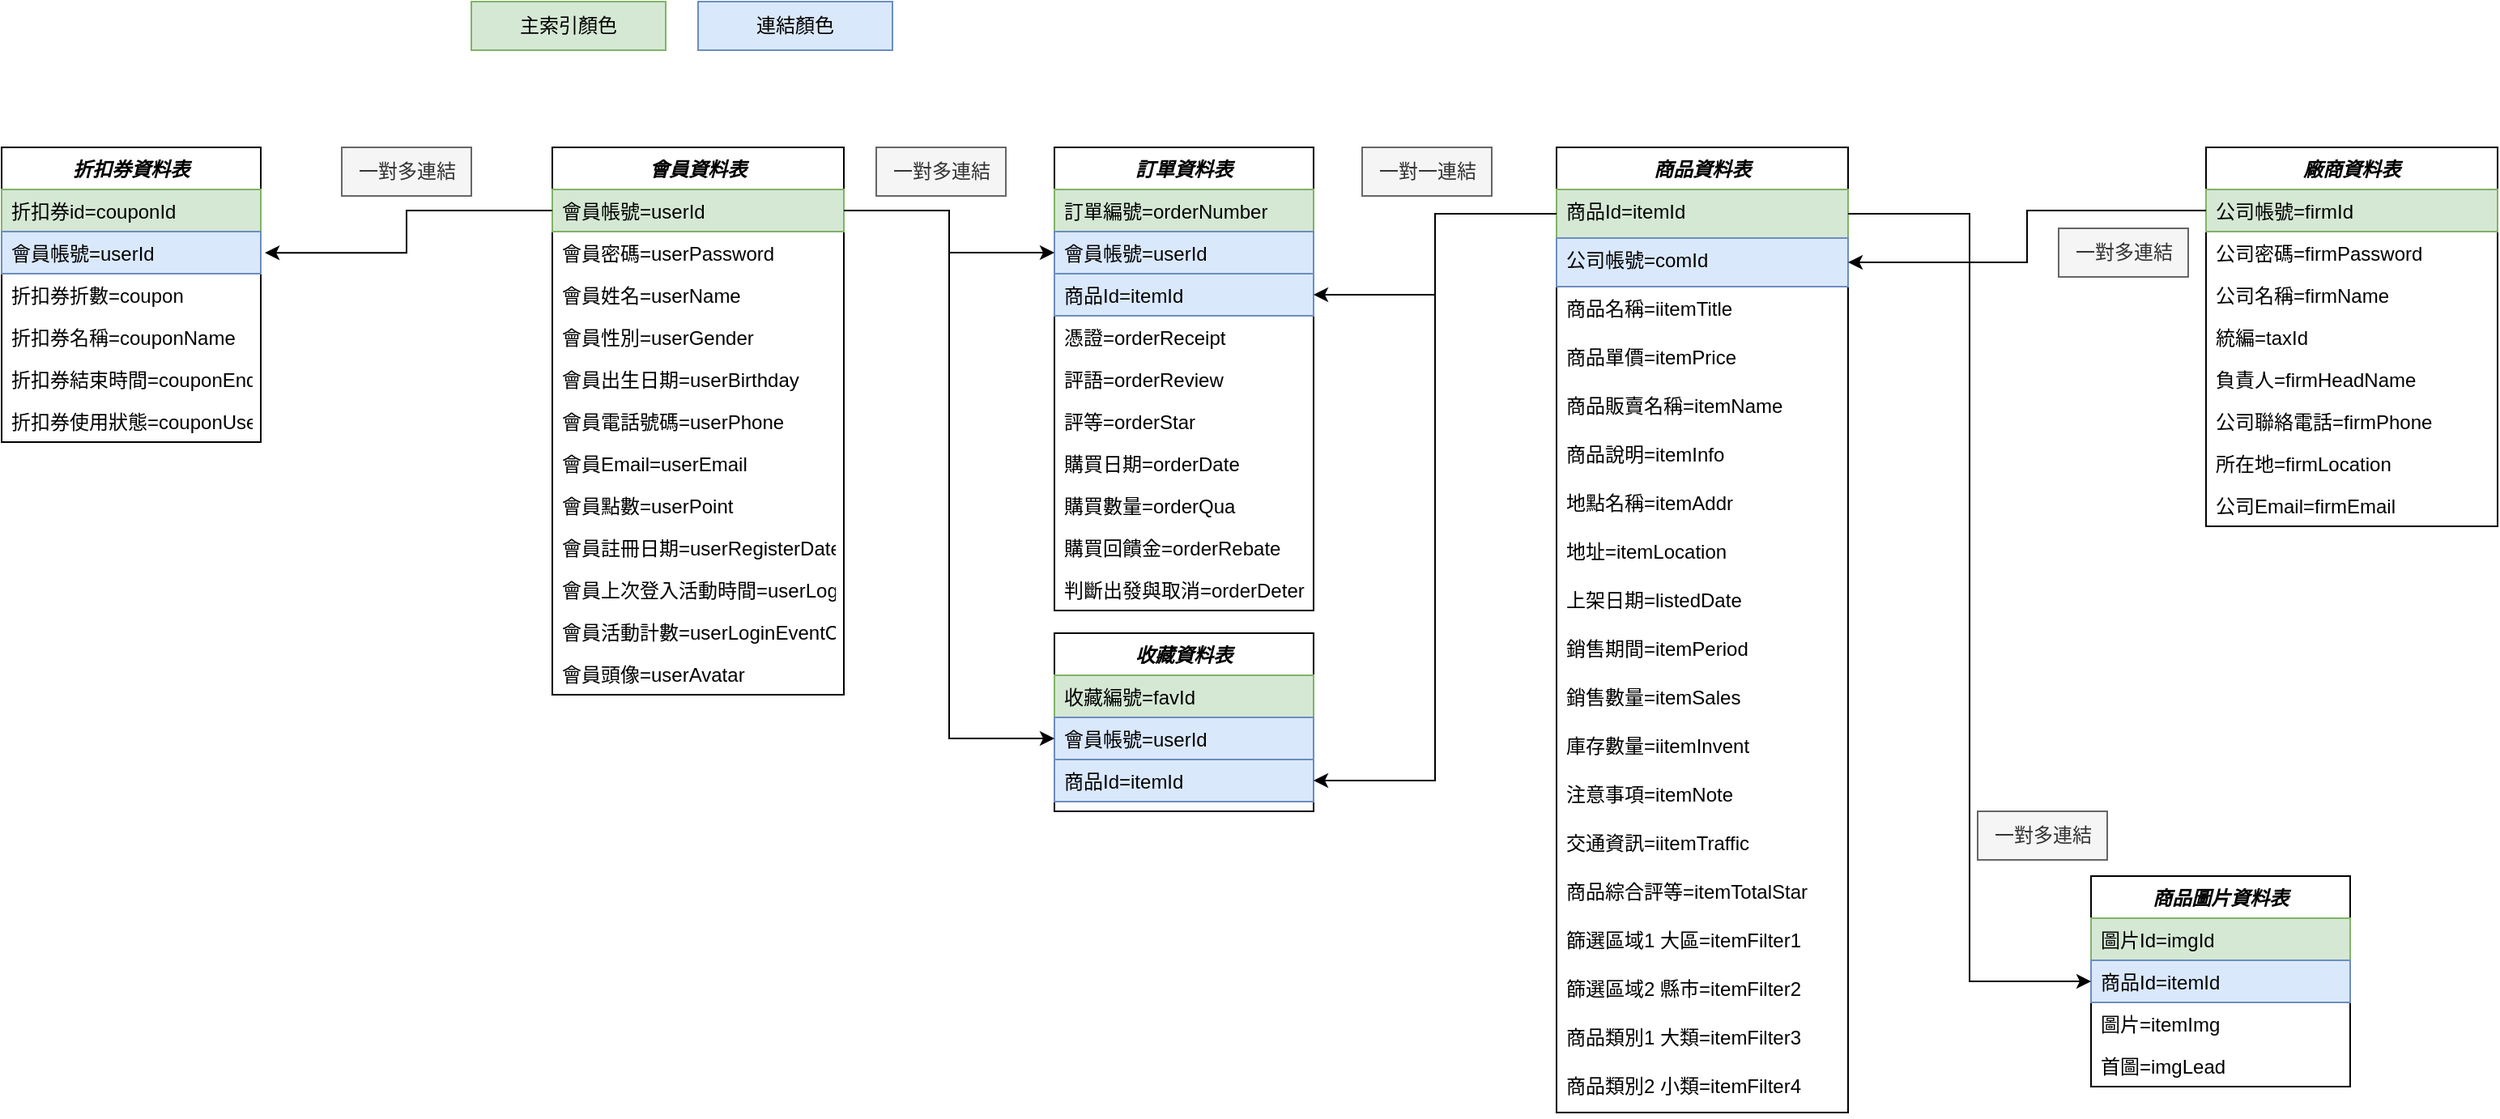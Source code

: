 <mxfile version="20.6.0" type="google"><diagram id="C5RBs43oDa-KdzZeNtuy" name="Page-1"><mxGraphModel grid="1" page="1" gridSize="10" guides="1" tooltips="1" connect="1" arrows="1" fold="1" pageScale="1" pageWidth="827" pageHeight="1169" math="0" shadow="0"><root><mxCell id="WIyWlLk6GJQsqaUBKTNV-0"/><mxCell id="WIyWlLk6GJQsqaUBKTNV-1" parent="WIyWlLk6GJQsqaUBKTNV-0"/><mxCell id="zkfFHV4jXpPFQw0GAbJ--0" value="會員資料表" style="swimlane;fontStyle=3;align=center;verticalAlign=top;childLayout=stackLayout;horizontal=1;startSize=26;horizontalStack=0;resizeParent=1;resizeLast=0;collapsible=1;marginBottom=0;rounded=0;shadow=0;strokeWidth=1;" vertex="1" parent="WIyWlLk6GJQsqaUBKTNV-1"><mxGeometry x="220" y="120" width="180" height="338" as="geometry"><mxRectangle x="220" y="120" width="160" height="26" as="alternateBounds"/></mxGeometry></mxCell><mxCell id="zkfFHV4jXpPFQw0GAbJ--1" value="會員帳號=userId" style="text;align=left;verticalAlign=top;spacingLeft=4;spacingRight=4;overflow=hidden;rotatable=0;points=[[0,0.5],[1,0.5]];portConstraint=eastwest;fillColor=#d5e8d4;strokeColor=#82b366;" vertex="1" parent="zkfFHV4jXpPFQw0GAbJ--0"><mxGeometry y="26" width="180" height="26" as="geometry"/></mxCell><mxCell id="zkfFHV4jXpPFQw0GAbJ--2" value="會員密碼=userPassword" style="text;align=left;verticalAlign=top;spacingLeft=4;spacingRight=4;overflow=hidden;rotatable=0;points=[[0,0.5],[1,0.5]];portConstraint=eastwest;rounded=0;shadow=0;html=0;" vertex="1" parent="zkfFHV4jXpPFQw0GAbJ--0"><mxGeometry y="52" width="180" height="26" as="geometry"/></mxCell><mxCell id="zkfFHV4jXpPFQw0GAbJ--3" value="會員姓名=userName" style="text;align=left;verticalAlign=top;spacingLeft=4;spacingRight=4;overflow=hidden;rotatable=0;points=[[0,0.5],[1,0.5]];portConstraint=eastwest;rounded=0;shadow=0;html=0;" vertex="1" parent="zkfFHV4jXpPFQw0GAbJ--0"><mxGeometry y="78" width="180" height="26" as="geometry"/></mxCell><mxCell id="1BWTuP1ZkmqVPDCLFs6c-0" value="會員性別=userGender" style="text;align=left;verticalAlign=top;spacingLeft=4;spacingRight=4;overflow=hidden;rotatable=0;points=[[0,0.5],[1,0.5]];portConstraint=eastwest;rounded=0;shadow=0;html=0;" vertex="1" parent="zkfFHV4jXpPFQw0GAbJ--0"><mxGeometry y="104" width="180" height="26" as="geometry"/></mxCell><mxCell id="1BWTuP1ZkmqVPDCLFs6c-1" value="會員出生日期=userBirthday" style="text;align=left;verticalAlign=top;spacingLeft=4;spacingRight=4;overflow=hidden;rotatable=0;points=[[0,0.5],[1,0.5]];portConstraint=eastwest;rounded=0;shadow=0;html=0;" vertex="1" parent="zkfFHV4jXpPFQw0GAbJ--0"><mxGeometry y="130" width="180" height="26" as="geometry"/></mxCell><mxCell id="1BWTuP1ZkmqVPDCLFs6c-2" value="會員電話號碼=userPhone" style="text;align=left;verticalAlign=top;spacingLeft=4;spacingRight=4;overflow=hidden;rotatable=0;points=[[0,0.5],[1,0.5]];portConstraint=eastwest;rounded=0;shadow=0;html=0;" vertex="1" parent="zkfFHV4jXpPFQw0GAbJ--0"><mxGeometry y="156" width="180" height="26" as="geometry"/></mxCell><mxCell id="1BWTuP1ZkmqVPDCLFs6c-3" value="會員Email=userEmail" style="text;align=left;verticalAlign=top;spacingLeft=4;spacingRight=4;overflow=hidden;rotatable=0;points=[[0,0.5],[1,0.5]];portConstraint=eastwest;rounded=0;shadow=0;html=0;" vertex="1" parent="zkfFHV4jXpPFQw0GAbJ--0"><mxGeometry y="182" width="180" height="26" as="geometry"/></mxCell><mxCell id="1BWTuP1ZkmqVPDCLFs6c-4" value="會員點數=userPoint" style="text;align=left;verticalAlign=top;spacingLeft=4;spacingRight=4;overflow=hidden;rotatable=0;points=[[0,0.5],[1,0.5]];portConstraint=eastwest;rounded=0;shadow=0;html=0;" vertex="1" parent="zkfFHV4jXpPFQw0GAbJ--0"><mxGeometry y="208" width="180" height="26" as="geometry"/></mxCell><mxCell id="1BWTuP1ZkmqVPDCLFs6c-5" value="會員註冊日期=userRegisterDate" style="text;align=left;verticalAlign=top;spacingLeft=4;spacingRight=4;overflow=hidden;rotatable=0;points=[[0,0.5],[1,0.5]];portConstraint=eastwest;rounded=0;shadow=0;html=0;" vertex="1" parent="zkfFHV4jXpPFQw0GAbJ--0"><mxGeometry y="234" width="180" height="26" as="geometry"/></mxCell><mxCell id="1BWTuP1ZkmqVPDCLFs6c-6" value="會員上次登入活動時間=userLoginEventTime" style="text;align=left;verticalAlign=top;spacingLeft=4;spacingRight=4;overflow=hidden;rotatable=0;points=[[0,0.5],[1,0.5]];portConstraint=eastwest;rounded=0;shadow=0;html=0;" vertex="1" parent="zkfFHV4jXpPFQw0GAbJ--0"><mxGeometry y="260" width="180" height="26" as="geometry"/></mxCell><mxCell id="Yk7fRO5Ll-FWv6Y4G2nv-0" value="會員活動計數=userLoginEventCount" style="text;align=left;verticalAlign=top;spacingLeft=4;spacingRight=4;overflow=hidden;rotatable=0;points=[[0,0.5],[1,0.5]];portConstraint=eastwest;rounded=0;shadow=0;html=0;" vertex="1" parent="zkfFHV4jXpPFQw0GAbJ--0"><mxGeometry y="286" width="180" height="26" as="geometry"/></mxCell><mxCell id="Yk7fRO5Ll-FWv6Y4G2nv-1" value="會員頭像=userAvatar" style="text;align=left;verticalAlign=top;spacingLeft=4;spacingRight=4;overflow=hidden;rotatable=0;points=[[0,0.5],[1,0.5]];portConstraint=eastwest;rounded=0;shadow=0;html=0;" vertex="1" parent="zkfFHV4jXpPFQw0GAbJ--0"><mxGeometry y="312" width="180" height="26" as="geometry"/></mxCell><mxCell id="zkfFHV4jXpPFQw0GAbJ--17" value="訂單資料表" style="swimlane;fontStyle=3;align=center;verticalAlign=top;childLayout=stackLayout;horizontal=1;startSize=26;horizontalStack=0;resizeParent=1;resizeLast=0;collapsible=1;marginBottom=0;rounded=0;shadow=0;strokeWidth=1;" vertex="1" parent="WIyWlLk6GJQsqaUBKTNV-1"><mxGeometry x="530" y="120" width="160" height="286" as="geometry"><mxRectangle x="550" y="140" width="160" height="26" as="alternateBounds"/></mxGeometry></mxCell><mxCell id="zkfFHV4jXpPFQw0GAbJ--18" value="訂單編號=orderNumber" style="text;align=left;verticalAlign=top;spacingLeft=4;spacingRight=4;overflow=hidden;rotatable=0;points=[[0,0.5],[1,0.5]];portConstraint=eastwest;fillColor=#d5e8d4;strokeColor=#82b366;" vertex="1" parent="zkfFHV4jXpPFQw0GAbJ--17"><mxGeometry y="26" width="160" height="26" as="geometry"/></mxCell><mxCell id="zkfFHV4jXpPFQw0GAbJ--19" value="會員帳號=userId" style="text;align=left;verticalAlign=top;spacingLeft=4;spacingRight=4;overflow=hidden;rotatable=0;points=[[0,0.5],[1,0.5]];portConstraint=eastwest;rounded=0;shadow=0;html=0;fillColor=#dae8fc;strokeColor=#6c8ebf;" vertex="1" parent="zkfFHV4jXpPFQw0GAbJ--17"><mxGeometry y="52" width="160" height="26" as="geometry"/></mxCell><mxCell id="zkfFHV4jXpPFQw0GAbJ--20" value="商品Id=itemId" style="text;align=left;verticalAlign=top;spacingLeft=4;spacingRight=4;overflow=hidden;rotatable=0;points=[[0,0.5],[1,0.5]];portConstraint=eastwest;rounded=0;shadow=0;html=0;fillColor=#dae8fc;strokeColor=#6c8ebf;" vertex="1" parent="zkfFHV4jXpPFQw0GAbJ--17"><mxGeometry y="78" width="160" height="26" as="geometry"/></mxCell><mxCell id="zkfFHV4jXpPFQw0GAbJ--21" value="憑證=orderReceipt" style="text;align=left;verticalAlign=top;spacingLeft=4;spacingRight=4;overflow=hidden;rotatable=0;points=[[0,0.5],[1,0.5]];portConstraint=eastwest;rounded=0;shadow=0;html=0;" vertex="1" parent="zkfFHV4jXpPFQw0GAbJ--17"><mxGeometry y="104" width="160" height="26" as="geometry"/></mxCell><mxCell id="zkfFHV4jXpPFQw0GAbJ--22" value="評語=orderReview" style="text;align=left;verticalAlign=top;spacingLeft=4;spacingRight=4;overflow=hidden;rotatable=0;points=[[0,0.5],[1,0.5]];portConstraint=eastwest;rounded=0;shadow=0;html=0;" vertex="1" parent="zkfFHV4jXpPFQw0GAbJ--17"><mxGeometry y="130" width="160" height="26" as="geometry"/></mxCell><mxCell id="1BWTuP1ZkmqVPDCLFs6c-7" value="評等=orderStar" style="text;align=left;verticalAlign=top;spacingLeft=4;spacingRight=4;overflow=hidden;rotatable=0;points=[[0,0.5],[1,0.5]];portConstraint=eastwest;rounded=0;shadow=0;html=0;" vertex="1" parent="zkfFHV4jXpPFQw0GAbJ--17"><mxGeometry y="156" width="160" height="26" as="geometry"/></mxCell><mxCell id="1BWTuP1ZkmqVPDCLFs6c-8" value="購買日期=orderDate" style="text;align=left;verticalAlign=top;spacingLeft=4;spacingRight=4;overflow=hidden;rotatable=0;points=[[0,0.5],[1,0.5]];portConstraint=eastwest;rounded=0;shadow=0;html=0;" vertex="1" parent="zkfFHV4jXpPFQw0GAbJ--17"><mxGeometry y="182" width="160" height="26" as="geometry"/></mxCell><mxCell id="1BWTuP1ZkmqVPDCLFs6c-9" value="購買數量=orderQua" style="text;align=left;verticalAlign=top;spacingLeft=4;spacingRight=4;overflow=hidden;rotatable=0;points=[[0,0.5],[1,0.5]];portConstraint=eastwest;rounded=0;shadow=0;html=0;" vertex="1" parent="zkfFHV4jXpPFQw0GAbJ--17"><mxGeometry y="208" width="160" height="26" as="geometry"/></mxCell><mxCell id="Yk7fRO5Ll-FWv6Y4G2nv-2" value="購買回饋金=orderRebate" style="text;align=left;verticalAlign=top;spacingLeft=4;spacingRight=4;overflow=hidden;rotatable=0;points=[[0,0.5],[1,0.5]];portConstraint=eastwest;rounded=0;shadow=0;html=0;" vertex="1" parent="zkfFHV4jXpPFQw0GAbJ--17"><mxGeometry y="234" width="160" height="26" as="geometry"/></mxCell><mxCell id="maeQpewCLEHT7eXrX7K9-0" value="判斷出發與取消=orderDeter" style="text;align=left;verticalAlign=top;spacingLeft=4;spacingRight=4;overflow=hidden;rotatable=0;points=[[0,0.5],[1,0.5]];portConstraint=eastwest;rounded=0;shadow=0;html=0;" vertex="1" parent="zkfFHV4jXpPFQw0GAbJ--17"><mxGeometry y="260" width="160" height="26" as="geometry"/></mxCell><mxCell id="1BWTuP1ZkmqVPDCLFs6c-11" value="廠商資料表" style="swimlane;fontStyle=3;align=center;verticalAlign=top;childLayout=stackLayout;horizontal=1;startSize=26;horizontalStack=0;resizeParent=1;resizeLast=0;collapsible=1;marginBottom=0;rounded=0;shadow=0;strokeWidth=1;" vertex="1" parent="WIyWlLk6GJQsqaUBKTNV-1"><mxGeometry x="1241" y="120" width="180" height="234" as="geometry"><mxRectangle x="220" y="120" width="160" height="26" as="alternateBounds"/></mxGeometry></mxCell><mxCell id="1BWTuP1ZkmqVPDCLFs6c-12" value="公司帳號=firmId" style="text;align=left;verticalAlign=top;spacingLeft=4;spacingRight=4;overflow=hidden;rotatable=0;points=[[0,0.5],[1,0.5]];portConstraint=eastwest;fillColor=#d5e8d4;strokeColor=#82b366;" vertex="1" parent="1BWTuP1ZkmqVPDCLFs6c-11"><mxGeometry y="26" width="180" height="26" as="geometry"/></mxCell><mxCell id="1BWTuP1ZkmqVPDCLFs6c-13" value="公司密碼=firmPassword" style="text;align=left;verticalAlign=top;spacingLeft=4;spacingRight=4;overflow=hidden;rotatable=0;points=[[0,0.5],[1,0.5]];portConstraint=eastwest;rounded=0;shadow=0;html=0;" vertex="1" parent="1BWTuP1ZkmqVPDCLFs6c-11"><mxGeometry y="52" width="180" height="26" as="geometry"/></mxCell><mxCell id="1BWTuP1ZkmqVPDCLFs6c-14" value="公司名稱=firmName" style="text;align=left;verticalAlign=top;spacingLeft=4;spacingRight=4;overflow=hidden;rotatable=0;points=[[0,0.5],[1,0.5]];portConstraint=eastwest;rounded=0;shadow=0;html=0;" vertex="1" parent="1BWTuP1ZkmqVPDCLFs6c-11"><mxGeometry y="78" width="180" height="26" as="geometry"/></mxCell><mxCell id="1BWTuP1ZkmqVPDCLFs6c-15" value="統編=taxId" style="text;align=left;verticalAlign=top;spacingLeft=4;spacingRight=4;overflow=hidden;rotatable=0;points=[[0,0.5],[1,0.5]];portConstraint=eastwest;rounded=0;shadow=0;html=0;" vertex="1" parent="1BWTuP1ZkmqVPDCLFs6c-11"><mxGeometry y="104" width="180" height="26" as="geometry"/></mxCell><mxCell id="1BWTuP1ZkmqVPDCLFs6c-16" value="負責人=firmHeadName" style="text;align=left;verticalAlign=top;spacingLeft=4;spacingRight=4;overflow=hidden;rotatable=0;points=[[0,0.5],[1,0.5]];portConstraint=eastwest;rounded=0;shadow=0;html=0;" vertex="1" parent="1BWTuP1ZkmqVPDCLFs6c-11"><mxGeometry y="130" width="180" height="26" as="geometry"/></mxCell><mxCell id="1BWTuP1ZkmqVPDCLFs6c-17" value="公司聯絡電話=firmPhone" style="text;align=left;verticalAlign=top;spacingLeft=4;spacingRight=4;overflow=hidden;rotatable=0;points=[[0,0.5],[1,0.5]];portConstraint=eastwest;rounded=0;shadow=0;html=0;" vertex="1" parent="1BWTuP1ZkmqVPDCLFs6c-11"><mxGeometry y="156" width="180" height="26" as="geometry"/></mxCell><mxCell id="1BWTuP1ZkmqVPDCLFs6c-18" value="所在地=firmLocation" style="text;align=left;verticalAlign=top;spacingLeft=4;spacingRight=4;overflow=hidden;rotatable=0;points=[[0,0.5],[1,0.5]];portConstraint=eastwest;rounded=0;shadow=0;html=0;" vertex="1" parent="1BWTuP1ZkmqVPDCLFs6c-11"><mxGeometry y="182" width="180" height="26" as="geometry"/></mxCell><mxCell id="1BWTuP1ZkmqVPDCLFs6c-19" value="公司Email=firmEmail" style="text;align=left;verticalAlign=top;spacingLeft=4;spacingRight=4;overflow=hidden;rotatable=0;points=[[0,0.5],[1,0.5]];portConstraint=eastwest;rounded=0;shadow=0;html=0;" vertex="1" parent="1BWTuP1ZkmqVPDCLFs6c-11"><mxGeometry y="208" width="180" height="26" as="geometry"/></mxCell><mxCell id="1BWTuP1ZkmqVPDCLFs6c-22" value="商品資料表" style="swimlane;fontStyle=3;align=center;verticalAlign=top;childLayout=stackLayout;horizontal=1;startSize=26;horizontalStack=0;resizeParent=1;resizeLast=0;collapsible=1;marginBottom=0;rounded=0;shadow=0;strokeWidth=1;" vertex="1" parent="WIyWlLk6GJQsqaUBKTNV-1"><mxGeometry x="840" y="120" width="180" height="596" as="geometry"><mxRectangle x="220" y="120" width="160" height="26" as="alternateBounds"/></mxGeometry></mxCell><mxCell id="1BWTuP1ZkmqVPDCLFs6c-23" value="商品Id=itemId" style="text;align=left;verticalAlign=top;spacingLeft=4;spacingRight=4;overflow=hidden;rotatable=0;points=[[0,0.5],[1,0.5]];portConstraint=eastwest;fillColor=#d5e8d4;strokeColor=#82b366;" vertex="1" parent="1BWTuP1ZkmqVPDCLFs6c-22"><mxGeometry y="26" width="180" height="30" as="geometry"/></mxCell><mxCell id="1BWTuP1ZkmqVPDCLFs6c-37" value="公司帳號=comId" style="text;align=left;verticalAlign=top;spacingLeft=4;spacingRight=4;overflow=hidden;rotatable=0;points=[[0,0.5],[1,0.5]];portConstraint=eastwest;fillColor=#dae8fc;strokeColor=#6c8ebf;" vertex="1" parent="1BWTuP1ZkmqVPDCLFs6c-22"><mxGeometry y="56" width="180" height="30" as="geometry"/></mxCell><mxCell id="1BWTuP1ZkmqVPDCLFs6c-24" value="商品名稱=iitemTitle" style="text;align=left;verticalAlign=top;spacingLeft=4;spacingRight=4;overflow=hidden;rotatable=0;points=[[0,0.5],[1,0.5]];portConstraint=eastwest;rounded=0;shadow=0;html=0;" vertex="1" parent="1BWTuP1ZkmqVPDCLFs6c-22"><mxGeometry y="86" width="180" height="30" as="geometry"/></mxCell><mxCell id="1BWTuP1ZkmqVPDCLFs6c-25" value="商品單價=itemPrice" style="text;align=left;verticalAlign=top;spacingLeft=4;spacingRight=4;overflow=hidden;rotatable=0;points=[[0,0.5],[1,0.5]];portConstraint=eastwest;rounded=0;shadow=0;html=0;" vertex="1" parent="1BWTuP1ZkmqVPDCLFs6c-22"><mxGeometry y="116" width="180" height="30" as="geometry"/></mxCell><mxCell id="r9CCqKvKTqMvzktPaqZi-0" value="商品販賣名稱=itemName" style="text;align=left;verticalAlign=top;spacingLeft=4;spacingRight=4;overflow=hidden;rotatable=0;points=[[0,0.5],[1,0.5]];portConstraint=eastwest;rounded=0;shadow=0;html=0;" vertex="1" parent="1BWTuP1ZkmqVPDCLFs6c-22"><mxGeometry y="146" width="180" height="30" as="geometry"/></mxCell><mxCell id="1BWTuP1ZkmqVPDCLFs6c-26" value="商品說明=itemInfo" style="text;align=left;verticalAlign=top;spacingLeft=4;spacingRight=4;overflow=hidden;rotatable=0;points=[[0,0.5],[1,0.5]];portConstraint=eastwest;rounded=0;shadow=0;html=0;" vertex="1" parent="1BWTuP1ZkmqVPDCLFs6c-22"><mxGeometry y="176" width="180" height="30" as="geometry"/></mxCell><mxCell id="7nIIwCShdQcJwqDp_lTZ-2" value="地點名稱=itemAddr" style="text;align=left;verticalAlign=top;spacingLeft=4;spacingRight=4;overflow=hidden;rotatable=0;points=[[0,0.5],[1,0.5]];portConstraint=eastwest;rounded=0;shadow=0;html=0;" vertex="1" parent="1BWTuP1ZkmqVPDCLFs6c-22"><mxGeometry y="206" width="180" height="30" as="geometry"/></mxCell><mxCell id="7nIIwCShdQcJwqDp_lTZ-13" value="地址=itemLocation" style="text;align=left;verticalAlign=top;spacingLeft=4;spacingRight=4;overflow=hidden;rotatable=0;points=[[0,0.5],[1,0.5]];portConstraint=eastwest;rounded=0;shadow=0;html=0;" vertex="1" parent="1BWTuP1ZkmqVPDCLFs6c-22"><mxGeometry y="236" width="180" height="30" as="geometry"/></mxCell><mxCell id="7nIIwCShdQcJwqDp_lTZ-12" value="上架日期=listedDate" style="text;align=left;verticalAlign=top;spacingLeft=4;spacingRight=4;overflow=hidden;rotatable=0;points=[[0,0.5],[1,0.5]];portConstraint=eastwest;rounded=0;shadow=0;html=0;" vertex="1" parent="1BWTuP1ZkmqVPDCLFs6c-22"><mxGeometry y="266" width="180" height="30" as="geometry"/></mxCell><mxCell id="7nIIwCShdQcJwqDp_lTZ-3" value="銷售期間=itemPeriod" style="text;align=left;verticalAlign=top;spacingLeft=4;spacingRight=4;overflow=hidden;rotatable=0;points=[[0,0.5],[1,0.5]];portConstraint=eastwest;rounded=0;shadow=0;html=0;" vertex="1" parent="1BWTuP1ZkmqVPDCLFs6c-22"><mxGeometry y="296" width="180" height="30" as="geometry"/></mxCell><mxCell id="7nIIwCShdQcJwqDp_lTZ-10" value="銷售數量=itemSales" style="text;align=left;verticalAlign=top;spacingLeft=4;spacingRight=4;overflow=hidden;rotatable=0;points=[[0,0.5],[1,0.5]];portConstraint=eastwest;rounded=0;shadow=0;html=0;" vertex="1" parent="1BWTuP1ZkmqVPDCLFs6c-22"><mxGeometry y="326" width="180" height="30" as="geometry"/></mxCell><mxCell id="7nIIwCShdQcJwqDp_lTZ-14" value="庫存數量=iitemInvent" style="text;align=left;verticalAlign=top;spacingLeft=4;spacingRight=4;overflow=hidden;rotatable=0;points=[[0,0.5],[1,0.5]];portConstraint=eastwest;rounded=0;shadow=0;html=0;" vertex="1" parent="1BWTuP1ZkmqVPDCLFs6c-22"><mxGeometry y="356" width="180" height="30" as="geometry"/></mxCell><mxCell id="7nIIwCShdQcJwqDp_lTZ-15" value="注意事項=itemNote" style="text;align=left;verticalAlign=top;spacingLeft=4;spacingRight=4;overflow=hidden;rotatable=0;points=[[0,0.5],[1,0.5]];portConstraint=eastwest;rounded=0;shadow=0;html=0;" vertex="1" parent="1BWTuP1ZkmqVPDCLFs6c-22"><mxGeometry y="386" width="180" height="30" as="geometry"/></mxCell><mxCell id="7nIIwCShdQcJwqDp_lTZ-16" value="交通資訊=iitemTraffic" style="text;align=left;verticalAlign=top;spacingLeft=4;spacingRight=4;overflow=hidden;rotatable=0;points=[[0,0.5],[1,0.5]];portConstraint=eastwest;rounded=0;shadow=0;html=0;" vertex="1" parent="1BWTuP1ZkmqVPDCLFs6c-22"><mxGeometry y="416" width="180" height="30" as="geometry"/></mxCell><mxCell id="7nIIwCShdQcJwqDp_lTZ-5" value="商品綜合評等=itemTotalStar" style="text;align=left;verticalAlign=top;spacingLeft=4;spacingRight=4;overflow=hidden;rotatable=0;points=[[0,0.5],[1,0.5]];portConstraint=eastwest;rounded=0;shadow=0;html=0;" vertex="1" parent="1BWTuP1ZkmqVPDCLFs6c-22"><mxGeometry y="446" width="180" height="30" as="geometry"/></mxCell><mxCell id="7nIIwCShdQcJwqDp_lTZ-6" value="篩選區域1 大區=itemFilter1" style="text;align=left;verticalAlign=top;spacingLeft=4;spacingRight=4;overflow=hidden;rotatable=0;points=[[0,0.5],[1,0.5]];portConstraint=eastwest;rounded=0;shadow=0;html=0;" vertex="1" parent="1BWTuP1ZkmqVPDCLFs6c-22"><mxGeometry y="476" width="180" height="30" as="geometry"/></mxCell><mxCell id="7nIIwCShdQcJwqDp_lTZ-7" value="篩選區域2 縣市=itemFilter2&#10;" style="text;align=left;verticalAlign=top;spacingLeft=4;spacingRight=4;overflow=hidden;rotatable=0;points=[[0,0.5],[1,0.5]];portConstraint=eastwest;rounded=0;shadow=0;html=0;" vertex="1" parent="1BWTuP1ZkmqVPDCLFs6c-22"><mxGeometry y="506" width="180" height="30" as="geometry"/></mxCell><mxCell id="7nIIwCShdQcJwqDp_lTZ-8" value="商品類別1 大類=itemFilter3" style="text;align=left;verticalAlign=top;spacingLeft=4;spacingRight=4;overflow=hidden;rotatable=0;points=[[0,0.5],[1,0.5]];portConstraint=eastwest;rounded=0;shadow=0;html=0;" vertex="1" parent="1BWTuP1ZkmqVPDCLFs6c-22"><mxGeometry y="536" width="180" height="30" as="geometry"/></mxCell><mxCell id="7nIIwCShdQcJwqDp_lTZ-9" value="商品類別2 小類=itemFilter4&#10;" style="text;align=left;verticalAlign=top;spacingLeft=4;spacingRight=4;overflow=hidden;rotatable=0;points=[[0,0.5],[1,0.5]];portConstraint=eastwest;rounded=0;shadow=0;html=0;" vertex="1" parent="1BWTuP1ZkmqVPDCLFs6c-22"><mxGeometry y="566" width="180" height="30" as="geometry"/></mxCell><mxCell id="1BWTuP1ZkmqVPDCLFs6c-38" value="折扣券資料表" style="swimlane;fontStyle=3;align=center;verticalAlign=top;childLayout=stackLayout;horizontal=1;startSize=26;horizontalStack=0;resizeParent=1;resizeLast=0;collapsible=1;marginBottom=0;rounded=0;shadow=0;strokeWidth=1;" vertex="1" parent="WIyWlLk6GJQsqaUBKTNV-1"><mxGeometry x="-120" y="120" width="160" height="182" as="geometry"><mxRectangle x="550" y="140" width="160" height="26" as="alternateBounds"/></mxGeometry></mxCell><mxCell id="1BWTuP1ZkmqVPDCLFs6c-39" value="折扣券id=couponId" style="text;align=left;verticalAlign=top;spacingLeft=4;spacingRight=4;overflow=hidden;rotatable=0;points=[[0,0.5],[1,0.5]];portConstraint=eastwest;fillColor=#d5e8d4;strokeColor=#82b366;" vertex="1" parent="1BWTuP1ZkmqVPDCLFs6c-38"><mxGeometry y="26" width="160" height="26" as="geometry"/></mxCell><mxCell id="1BWTuP1ZkmqVPDCLFs6c-40" value="會員帳號=userId" style="text;align=left;verticalAlign=top;spacingLeft=4;spacingRight=4;overflow=hidden;rotatable=0;points=[[0,0.5],[1,0.5]];portConstraint=eastwest;rounded=0;shadow=0;html=0;fillColor=#dae8fc;strokeColor=#6c8ebf;" vertex="1" parent="1BWTuP1ZkmqVPDCLFs6c-38"><mxGeometry y="52" width="160" height="26" as="geometry"/></mxCell><mxCell id="1BWTuP1ZkmqVPDCLFs6c-41" value="折扣券折數=coupon" style="text;align=left;verticalAlign=top;spacingLeft=4;spacingRight=4;overflow=hidden;rotatable=0;points=[[0,0.5],[1,0.5]];portConstraint=eastwest;rounded=0;shadow=0;html=0;" vertex="1" parent="1BWTuP1ZkmqVPDCLFs6c-38"><mxGeometry y="78" width="160" height="26" as="geometry"/></mxCell><mxCell id="7nIIwCShdQcJwqDp_lTZ-17" value="折扣券名稱=couponName" style="text;align=left;verticalAlign=top;spacingLeft=4;spacingRight=4;overflow=hidden;rotatable=0;points=[[0,0.5],[1,0.5]];portConstraint=eastwest;rounded=0;shadow=0;html=0;" vertex="1" parent="1BWTuP1ZkmqVPDCLFs6c-38"><mxGeometry y="104" width="160" height="26" as="geometry"/></mxCell><mxCell id="Yk7fRO5Ll-FWv6Y4G2nv-4" value="折扣券結束時間=couponEndTime" style="text;align=left;verticalAlign=top;spacingLeft=4;spacingRight=4;overflow=hidden;rotatable=0;points=[[0,0.5],[1,0.5]];portConstraint=eastwest;rounded=0;shadow=0;html=0;" vertex="1" parent="1BWTuP1ZkmqVPDCLFs6c-38"><mxGeometry y="130" width="160" height="26" as="geometry"/></mxCell><mxCell id="Yk7fRO5Ll-FWv6Y4G2nv-3" value="折扣券使用狀態=couponUse" style="text;align=left;verticalAlign=top;spacingLeft=4;spacingRight=4;overflow=hidden;rotatable=0;points=[[0,0.5],[1,0.5]];portConstraint=eastwest;rounded=0;shadow=0;html=0;" vertex="1" parent="1BWTuP1ZkmqVPDCLFs6c-38"><mxGeometry y="156" width="160" height="26" as="geometry"/></mxCell><mxCell id="1BWTuP1ZkmqVPDCLFs6c-48" value="商品圖片資料表" style="swimlane;fontStyle=3;align=center;verticalAlign=top;childLayout=stackLayout;horizontal=1;startSize=26;horizontalStack=0;resizeParent=1;resizeLast=0;collapsible=1;marginBottom=0;rounded=0;shadow=0;strokeWidth=1;" vertex="1" parent="WIyWlLk6GJQsqaUBKTNV-1"><mxGeometry x="1170" y="570" width="160" height="130" as="geometry"><mxRectangle x="550" y="140" width="160" height="26" as="alternateBounds"/></mxGeometry></mxCell><mxCell id="1BWTuP1ZkmqVPDCLFs6c-49" value="圖片Id=imgId" style="text;align=left;verticalAlign=top;spacingLeft=4;spacingRight=4;overflow=hidden;rotatable=0;points=[[0,0.5],[1,0.5]];portConstraint=eastwest;fillColor=#d5e8d4;strokeColor=#82b366;" vertex="1" parent="1BWTuP1ZkmqVPDCLFs6c-48"><mxGeometry y="26" width="160" height="26" as="geometry"/></mxCell><mxCell id="1BWTuP1ZkmqVPDCLFs6c-50" value="商品Id=itemId" style="text;align=left;verticalAlign=top;spacingLeft=4;spacingRight=4;overflow=hidden;rotatable=0;points=[[0,0.5],[1,0.5]];portConstraint=eastwest;rounded=0;shadow=0;html=0;fillColor=#dae8fc;strokeColor=#6c8ebf;" vertex="1" parent="1BWTuP1ZkmqVPDCLFs6c-48"><mxGeometry y="52" width="160" height="26" as="geometry"/></mxCell><mxCell id="1BWTuP1ZkmqVPDCLFs6c-51" value="圖片=itemImg" style="text;align=left;verticalAlign=top;spacingLeft=4;spacingRight=4;overflow=hidden;rotatable=0;points=[[0,0.5],[1,0.5]];portConstraint=eastwest;rounded=0;shadow=0;html=0;" vertex="1" parent="1BWTuP1ZkmqVPDCLFs6c-48"><mxGeometry y="78" width="160" height="26" as="geometry"/></mxCell><mxCell id="7nIIwCShdQcJwqDp_lTZ-1" value="首圖=imgLead" style="text;align=left;verticalAlign=top;spacingLeft=4;spacingRight=4;overflow=hidden;rotatable=0;points=[[0,0.5],[1,0.5]];portConstraint=eastwest;rounded=0;shadow=0;html=0;" vertex="1" parent="1BWTuP1ZkmqVPDCLFs6c-48"><mxGeometry y="104" width="160" height="26" as="geometry"/></mxCell><mxCell id="1BWTuP1ZkmqVPDCLFs6c-52" value="主索引顏色" style="rounded=0;whiteSpace=wrap;html=1;fillColor=#d5e8d4;strokeColor=#82b366;" vertex="1" parent="WIyWlLk6GJQsqaUBKTNV-1"><mxGeometry x="170" y="30" width="120" height="30" as="geometry"/></mxCell><mxCell id="1BWTuP1ZkmqVPDCLFs6c-53" value="連結顏色" style="rounded=0;whiteSpace=wrap;html=1;fillColor=#dae8fc;strokeColor=#6c8ebf;" vertex="1" parent="WIyWlLk6GJQsqaUBKTNV-1"><mxGeometry x="310" y="30" width="120" height="30" as="geometry"/></mxCell><mxCell id="1BWTuP1ZkmqVPDCLFs6c-57" style="edgeStyle=orthogonalEdgeStyle;rounded=0;orthogonalLoop=1;jettySize=auto;html=1;exitX=0;exitY=0.5;exitDx=0;exitDy=0;entryX=1.016;entryY=0.505;entryDx=0;entryDy=0;entryPerimeter=0;" edge="1" parent="WIyWlLk6GJQsqaUBKTNV-1" source="zkfFHV4jXpPFQw0GAbJ--1" target="1BWTuP1ZkmqVPDCLFs6c-40"><mxGeometry relative="1" as="geometry"/></mxCell><mxCell id="1BWTuP1ZkmqVPDCLFs6c-59" value="一對多連結" style="text;html=1;align=center;verticalAlign=middle;resizable=0;points=[];autosize=1;strokeColor=#666666;fillColor=#f5f5f5;fontColor=#333333;" vertex="1" parent="WIyWlLk6GJQsqaUBKTNV-1"><mxGeometry x="90" y="120" width="80" height="30" as="geometry"/></mxCell><mxCell id="1BWTuP1ZkmqVPDCLFs6c-62" style="edgeStyle=orthogonalEdgeStyle;rounded=0;orthogonalLoop=1;jettySize=auto;html=1;exitX=1;exitY=0.5;exitDx=0;exitDy=0;entryX=0;entryY=0.5;entryDx=0;entryDy=0;" edge="1" parent="WIyWlLk6GJQsqaUBKTNV-1" source="zkfFHV4jXpPFQw0GAbJ--1" target="zkfFHV4jXpPFQw0GAbJ--19"><mxGeometry relative="1" as="geometry"/></mxCell><mxCell id="1BWTuP1ZkmqVPDCLFs6c-63" value="一對多連結" style="text;html=1;align=center;verticalAlign=middle;resizable=0;points=[];autosize=1;strokeColor=#666666;fillColor=#f5f5f5;fontColor=#333333;" vertex="1" parent="WIyWlLk6GJQsqaUBKTNV-1"><mxGeometry x="420" y="120" width="80" height="30" as="geometry"/></mxCell><mxCell id="1BWTuP1ZkmqVPDCLFs6c-64" style="edgeStyle=orthogonalEdgeStyle;rounded=0;orthogonalLoop=1;jettySize=auto;html=1;exitX=0;exitY=0.5;exitDx=0;exitDy=0;entryX=1;entryY=0.5;entryDx=0;entryDy=0;" edge="1" parent="WIyWlLk6GJQsqaUBKTNV-1" source="1BWTuP1ZkmqVPDCLFs6c-23" target="zkfFHV4jXpPFQw0GAbJ--20"><mxGeometry relative="1" as="geometry"/></mxCell><mxCell id="1BWTuP1ZkmqVPDCLFs6c-65" value="一對一連結" style="text;html=1;align=center;verticalAlign=middle;resizable=0;points=[];autosize=1;strokeColor=#666666;fillColor=#f5f5f5;fontColor=#333333;" vertex="1" parent="WIyWlLk6GJQsqaUBKTNV-1"><mxGeometry x="720" y="120" width="80" height="30" as="geometry"/></mxCell><mxCell id="1BWTuP1ZkmqVPDCLFs6c-66" style="edgeStyle=orthogonalEdgeStyle;rounded=0;orthogonalLoop=1;jettySize=auto;html=1;exitX=0;exitY=0.5;exitDx=0;exitDy=0;entryX=1;entryY=0.5;entryDx=0;entryDy=0;" edge="1" parent="WIyWlLk6GJQsqaUBKTNV-1" source="1BWTuP1ZkmqVPDCLFs6c-12" target="1BWTuP1ZkmqVPDCLFs6c-37"><mxGeometry relative="1" as="geometry"/></mxCell><mxCell id="1BWTuP1ZkmqVPDCLFs6c-67" value="一對多連結" style="text;html=1;align=center;verticalAlign=middle;resizable=0;points=[];autosize=1;strokeColor=#666666;fillColor=#f5f5f5;fontColor=#333333;" vertex="1" parent="WIyWlLk6GJQsqaUBKTNV-1"><mxGeometry x="1150" y="170" width="80" height="30" as="geometry"/></mxCell><mxCell id="1BWTuP1ZkmqVPDCLFs6c-68" style="edgeStyle=orthogonalEdgeStyle;rounded=0;orthogonalLoop=1;jettySize=auto;html=1;exitX=1;exitY=0.5;exitDx=0;exitDy=0;" edge="1" parent="WIyWlLk6GJQsqaUBKTNV-1" source="1BWTuP1ZkmqVPDCLFs6c-23" target="1BWTuP1ZkmqVPDCLFs6c-50"><mxGeometry relative="1" as="geometry"/></mxCell><mxCell id="1BWTuP1ZkmqVPDCLFs6c-69" value="一對多連結" style="text;html=1;align=center;verticalAlign=middle;resizable=0;points=[];autosize=1;strokeColor=#666666;fillColor=#f5f5f5;fontColor=#333333;" vertex="1" parent="WIyWlLk6GJQsqaUBKTNV-1"><mxGeometry x="1100" y="530" width="80" height="30" as="geometry"/></mxCell><mxCell id="tCuW0-2gbfHfPuSVb2_V-1" value="收藏資料表" style="swimlane;fontStyle=3;align=center;verticalAlign=top;childLayout=stackLayout;horizontal=1;startSize=26;horizontalStack=0;resizeParent=1;resizeLast=0;collapsible=1;marginBottom=0;rounded=0;shadow=0;strokeWidth=1;" vertex="1" parent="WIyWlLk6GJQsqaUBKTNV-1"><mxGeometry x="530" y="420" width="160" height="110" as="geometry"><mxRectangle x="550" y="140" width="160" height="26" as="alternateBounds"/></mxGeometry></mxCell><mxCell id="tCuW0-2gbfHfPuSVb2_V-2" value="收藏編號=favId" style="text;align=left;verticalAlign=top;spacingLeft=4;spacingRight=4;overflow=hidden;rotatable=0;points=[[0,0.5],[1,0.5]];portConstraint=eastwest;fillColor=#d5e8d4;strokeColor=#82b366;" vertex="1" parent="tCuW0-2gbfHfPuSVb2_V-1"><mxGeometry y="26" width="160" height="26" as="geometry"/></mxCell><mxCell id="tCuW0-2gbfHfPuSVb2_V-3" value="會員帳號=userId" style="text;align=left;verticalAlign=top;spacingLeft=4;spacingRight=4;overflow=hidden;rotatable=0;points=[[0,0.5],[1,0.5]];portConstraint=eastwest;rounded=0;shadow=0;html=0;fillColor=#dae8fc;strokeColor=#6c8ebf;" vertex="1" parent="tCuW0-2gbfHfPuSVb2_V-1"><mxGeometry y="52" width="160" height="26" as="geometry"/></mxCell><mxCell id="tCuW0-2gbfHfPuSVb2_V-4" value="商品Id=itemId" style="text;align=left;verticalAlign=top;spacingLeft=4;spacingRight=4;overflow=hidden;rotatable=0;points=[[0,0.5],[1,0.5]];portConstraint=eastwest;rounded=0;shadow=0;html=0;fillColor=#dae8fc;strokeColor=#6c8ebf;" vertex="1" parent="tCuW0-2gbfHfPuSVb2_V-1"><mxGeometry y="78" width="160" height="26" as="geometry"/></mxCell><mxCell id="tCuW0-2gbfHfPuSVb2_V-11" style="edgeStyle=orthogonalEdgeStyle;rounded=0;orthogonalLoop=1;jettySize=auto;html=1;exitX=1;exitY=0.5;exitDx=0;exitDy=0;entryX=0;entryY=0.5;entryDx=0;entryDy=0;" edge="1" parent="WIyWlLk6GJQsqaUBKTNV-1" source="zkfFHV4jXpPFQw0GAbJ--1" target="tCuW0-2gbfHfPuSVb2_V-3"><mxGeometry relative="1" as="geometry"/></mxCell><mxCell id="tCuW0-2gbfHfPuSVb2_V-12" style="edgeStyle=orthogonalEdgeStyle;rounded=0;orthogonalLoop=1;jettySize=auto;html=1;exitX=0;exitY=0.5;exitDx=0;exitDy=0;entryX=1;entryY=0.5;entryDx=0;entryDy=0;" edge="1" parent="WIyWlLk6GJQsqaUBKTNV-1" source="1BWTuP1ZkmqVPDCLFs6c-23" target="tCuW0-2gbfHfPuSVb2_V-4"><mxGeometry relative="1" as="geometry"/></mxCell></root></mxGraphModel></diagram></mxfile>